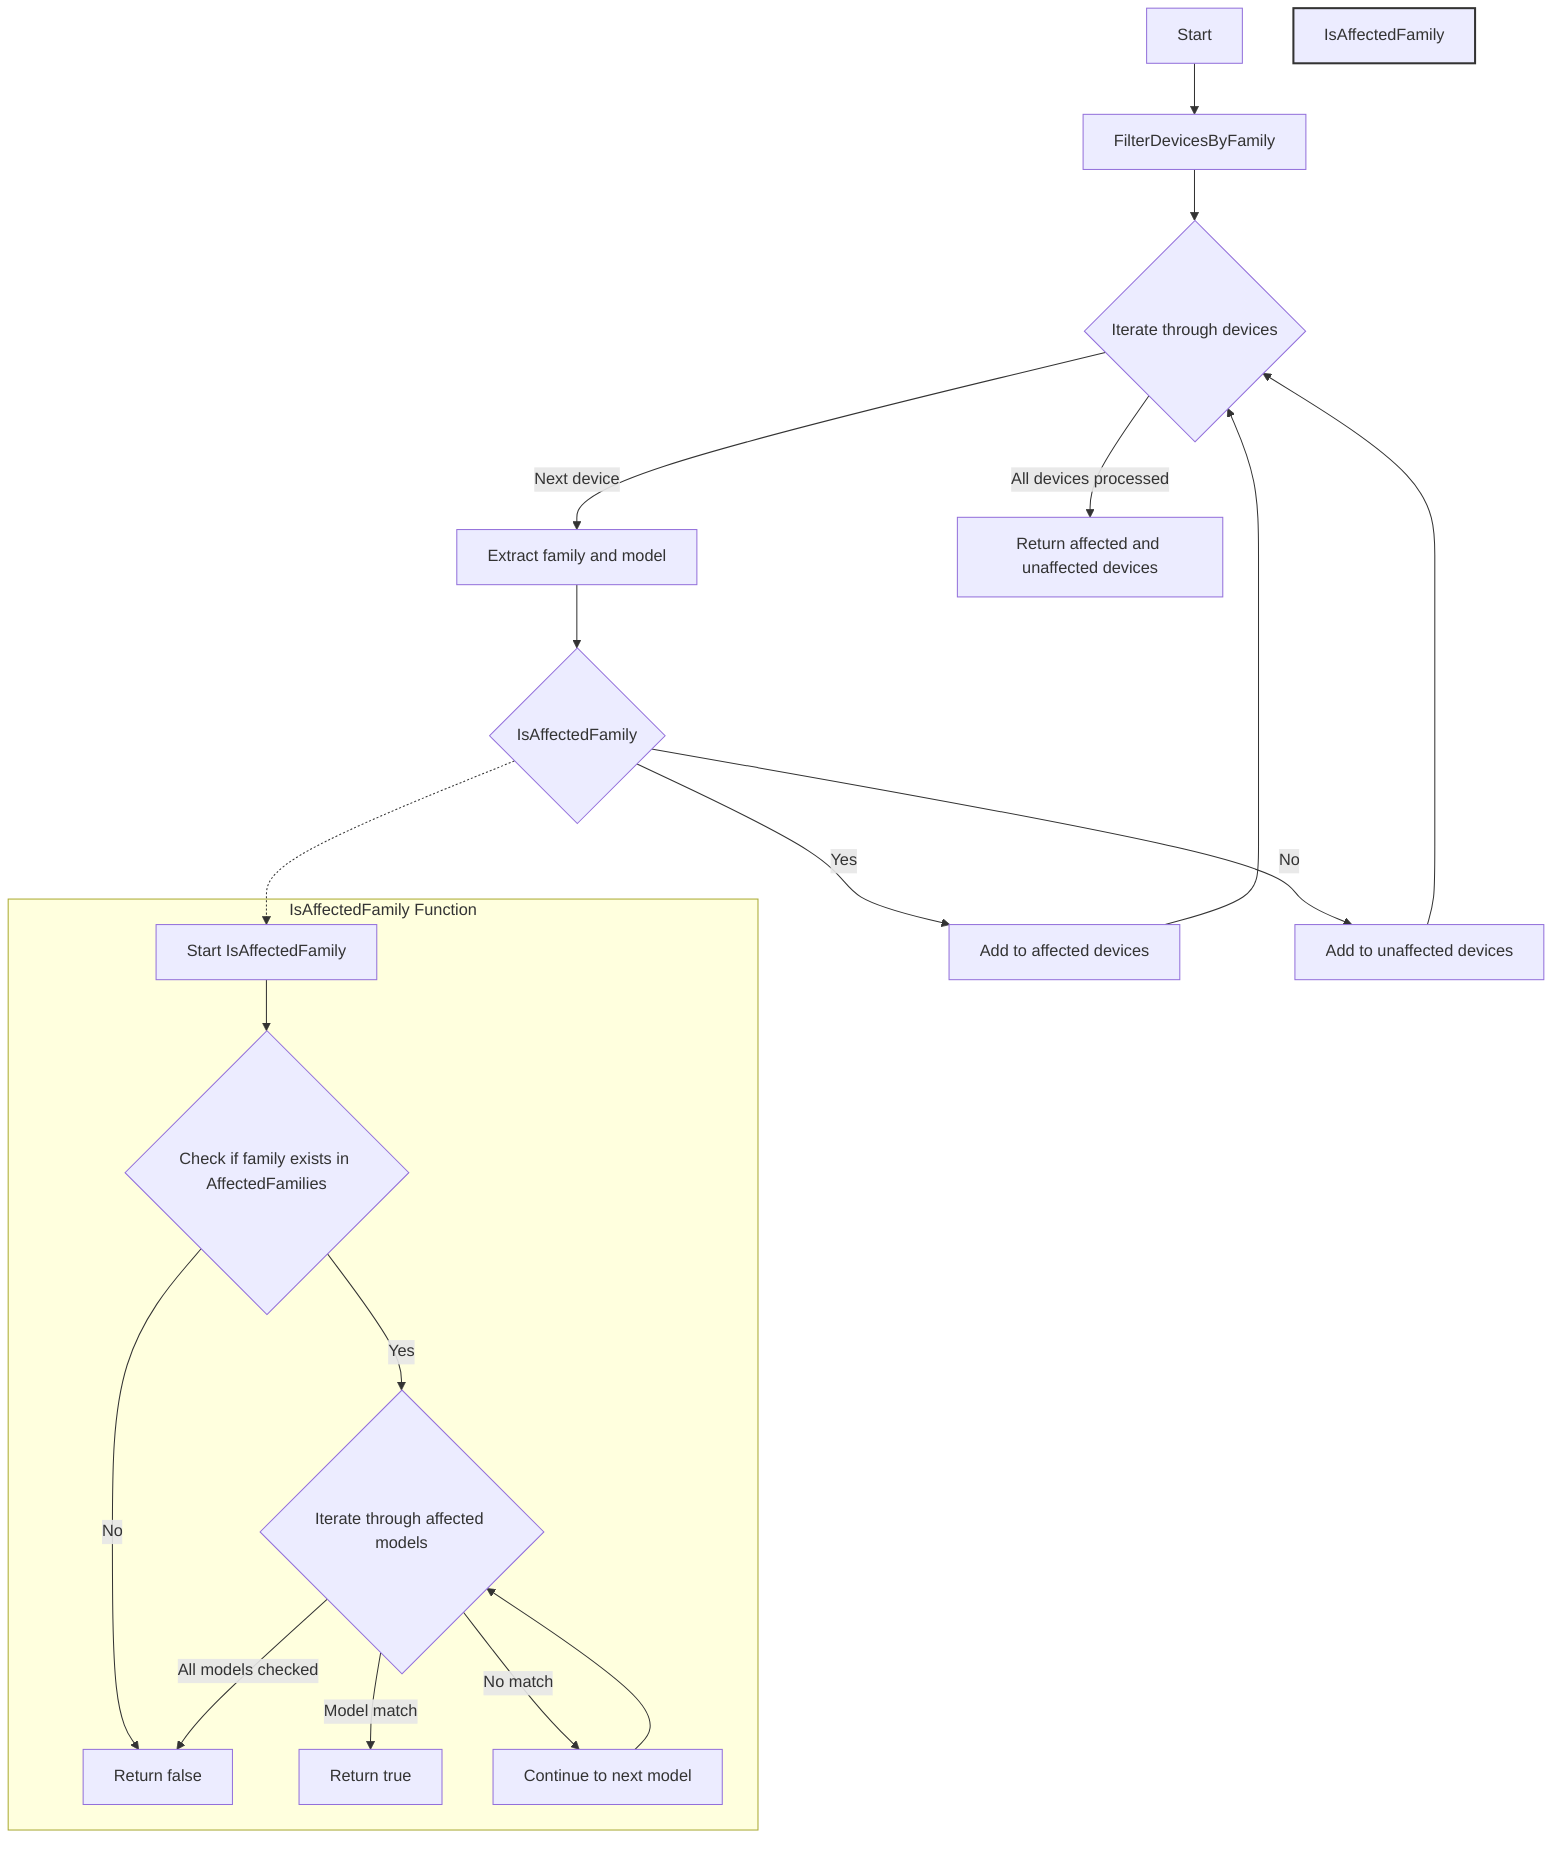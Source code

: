 flowchart TD
    A[Start] --> B[FilterDevicesByFamily]
    B --> C{Iterate through devices}
    C -->|Next device| D[Extract family and model]
    D --> E{IsAffectedFamily}
    E -->|Yes| F[Add to affected devices]
    E -->|No| G[Add to unaffected devices]
    F --> C
    G --> C
    C -->|All devices processed| H[Return affected and unaffected devices]

    subgraph IsAffectedFamily Function
        I[Start IsAffectedFamily] --> J{Check if family exists in AffectedFamilies}
        J -->|Yes| K{Iterate through affected models}
        J -->|No| L[Return false]
        K -->|Model match| M[Return true]
        K -->|No match| N[Continue to next model]
        N --> K
        K -->|All models checked| L
    end

    E -.-> I

    style IsAffectedFamily Function fill:#f9f,stroke:#333,stroke-width:2px